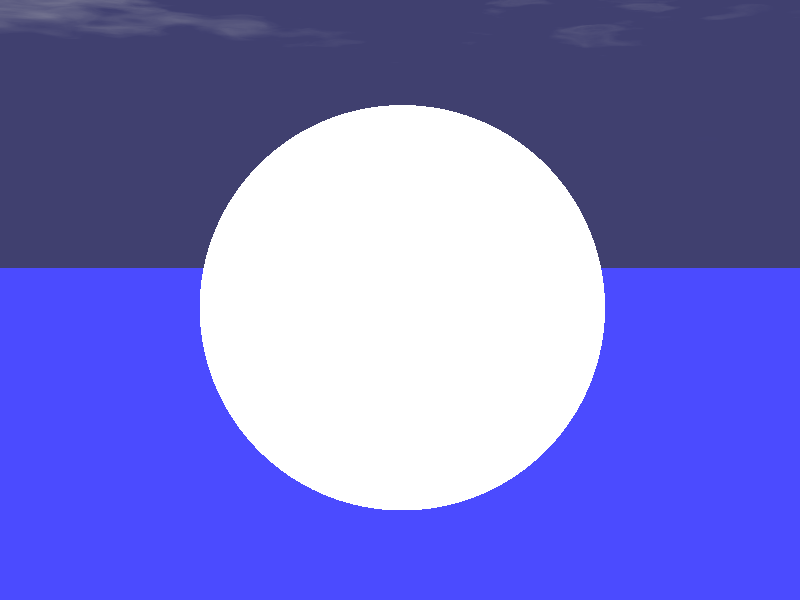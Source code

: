 // Persistence Of Vision raytracer version 3.5 sample file.
// File by Dan Farmer
// Demonstrates one use of the powerful filter parameter for colors.
//
// -w320 -h240
// -w800 -h600 +a0.3

global_settings {
  assumed_gamma 2.2
  max_trace_level 5
}

#include "colors.inc"
#include "skies.inc"

camera {
   location <-1.5, 30.0, -150.0>
   direction <0.0, 0.0, 2.0>
   up  <0.0, 1.0, 0.0>
   right <1.33333, 0.0, 0.0>
   look_at <0.0, 25.0, 35.0>
}

light_source { <100.0, 100.0, -200.0> colour White }

/* Now draw the sky */
sky_sphere { S_Cloud3 }

/* sphere { <0.0, 0.0, 0.0>, 200000.0

   finish {
      ambient 1.0
      diffuse 0.0
   }
   pigment {
      bozo
      turbulence 0.35
      colour_map {
         [0.0 0.5   colour red 0.5 green 0.6 blue 1.0
                    colour red 0.6 green 0.5 blue 1.0]
         [0.5 0.6   colour red 0.5 green 0.6 blue 1.0
                    colour red 1.0 green 1.0 blue 1.0]
         [0.6 1.001 colour red 1.0 green 1.0 blue 1.0
                    colour red 0.5 green 0.5 blue 0.5]
      }
      quick_color SkyBlue
      scale 100000.0
   }
}  */

plane { <0.0, 1.0, 0.0>, 0.0
   pigment { NeonBlue }
   finish {reflection 0.15}
}

/*******************************************************************************/
/*
  This next object uses the filter parameter to make a sphere with
  a "cutout" checker pattern.

  Don't limit this idea to checker patterns.  Try it with gradient and
  bozo, for example. Or maybe marble with filter 1.0 for all but the
  "veins".
  Try a series of "nested" concentric spheres, all with the transparent
  checker pattern as its surface, perhaps in different colors.
*/

sphere { <0.0, 25.0, 0.0>, 25.0
   pigment {
      checker colour YellowGreen colour Clear
      quick_color White
      scale <4.0, 50.0, 2.0>
      rotate <90, 0.0, -90.0>
   }
   finish {
      brilliance 8
      phong 1
      phong_size 100
   }

 }
